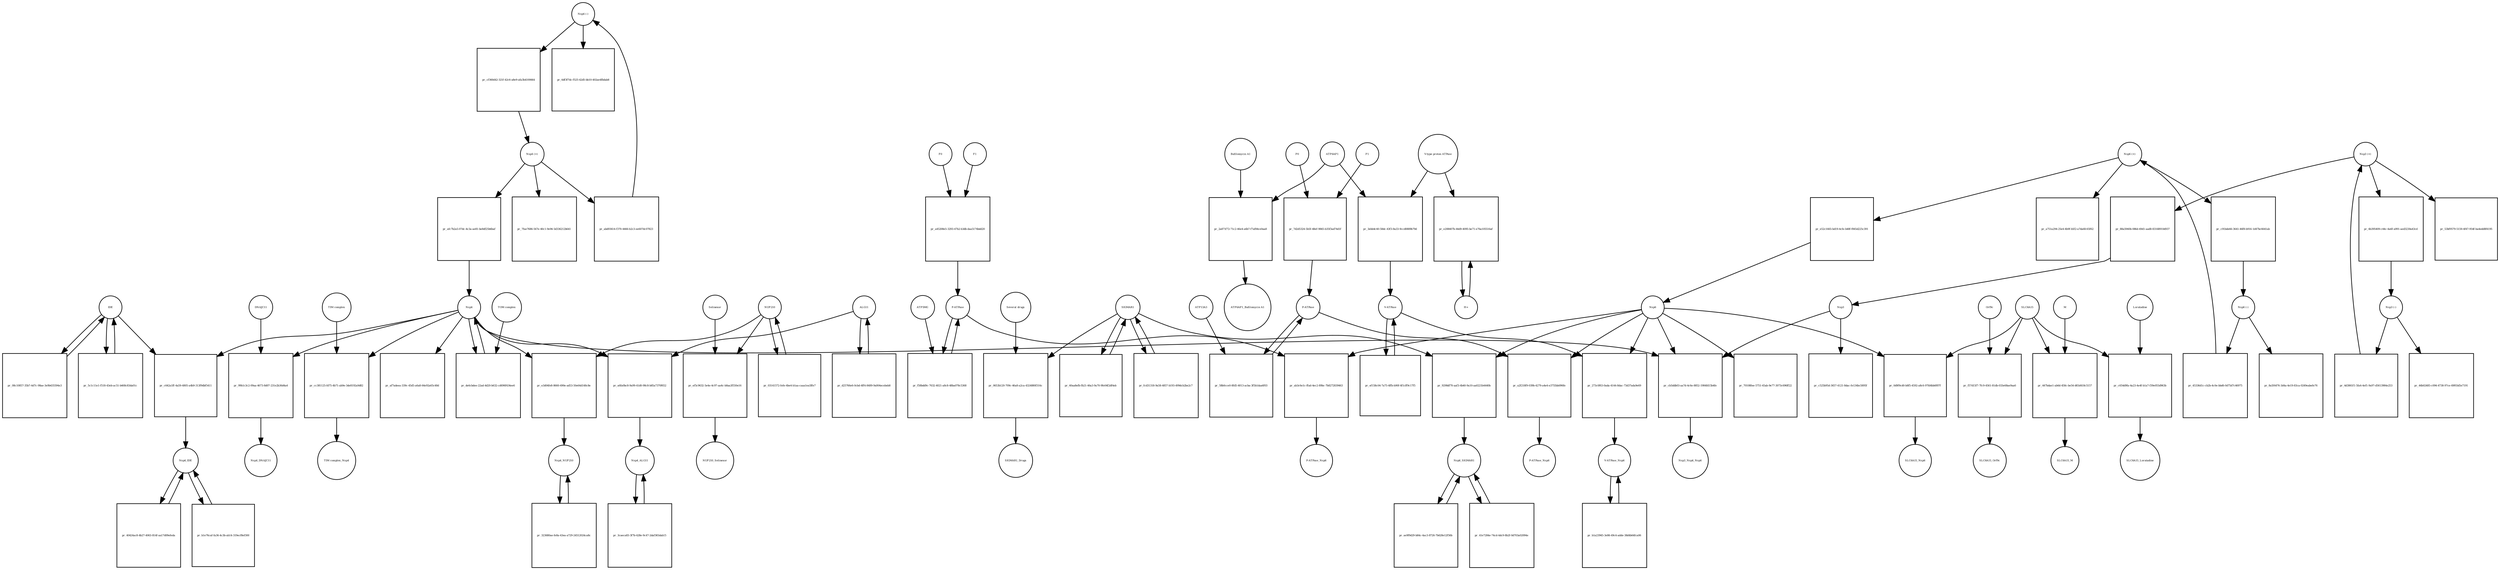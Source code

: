 strict digraph  {
"Nsp4 (-)" [annotation=urn_miriam_pubmed_32353859, bipartite=0, cls="nucleic acid feature", fontsize=4, label="Nsp4 (-)", shape=circle];
"pr_cf360d42-321f-42c6-a8e9-afa3b4100664" [annotation="", bipartite=1, cls=process, fontsize=4, label="pr_cf360d42-321f-42c6-a8e9-afa3b4100664", shape=square];
"Nsp4 (+)" [annotation=urn_miriam_pubmed_32353859, bipartite=0, cls="nucleic acid feature", fontsize=4, label="Nsp4 (+)", shape=circle];
"pr_afc7b2a5-07dc-4c3a-ae81-be8df25b6baf" [annotation="", bipartite=1, cls=process, fontsize=4, label="pr_afc7b2a5-07dc-4c3a-ae81-be8df25b6baf", shape=square];
Nsp4 [annotation="urn_miriam_ncbiprotein_BCD58761|urn_miriam_taxonomy_2697049", bipartite=0, cls=macromolecule, fontsize=4, label=Nsp4, shape=circle];
"pr_af7adeea-339c-45d5-a6a8-64e92a65c48d" [annotation="", bipartite=1, cls=process, fontsize=4, label="pr_af7adeea-339c-45d5-a6a8-64e92a65c48d", shape=square];
"pr_7fae7686-567e-40c1-9e94-5d336212b641" [annotation="", bipartite=1, cls=process, fontsize=4, label="pr_7fae7686-567e-40c1-9e94-5d336212b641", shape=square];
"pr_c642a1ff-4a59-4805-a4b9-313f9dbf5411" [annotation="", bipartite=1, cls=process, fontsize=4, label="pr_c642a1ff-4a59-4805-a4b9-313f9dbf5411", shape=square];
IDE [annotation="urn_miriam_uniprot_P14735|urn_miriam_pubmed_32353859|urn_miriam_doi_10.1210%2Fmend-4-8-1125|urn_miriam_taxonomy_10116", bipartite=0, cls=macromolecule, fontsize=4, label=IDE, shape=circle];
Nsp4_IDE [annotation="", bipartite=0, cls=complex, fontsize=4, label=Nsp4_IDE, shape=circle];
"pr_b1e76caf-fa36-4c3b-ab14-319ecf8ef300" [annotation="", bipartite=1, cls=process, fontsize=4, label="pr_b1e76caf-fa36-4c3b-ab14-319ecf8ef300", shape=square];
"pr_e3d04fe8-8660-490e-ad53-50e64d148c8e" [annotation="", bipartite=1, cls=process, fontsize=4, label="pr_e3d04fe8-8660-490e-ad53-50e64d148c8e", shape=square];
NUP210 [annotation="urn_miriam_uniprot_Q8TEM1|urn_miriam_pubmed_14517331", bipartite=0, cls=macromolecule, fontsize=4, label=NUP210, shape=circle];
Nsp4_NUP210 [annotation=urn_miriam_pubmed_14517331, bipartite=0, cls=complex, fontsize=4, label=Nsp4_NUP210, shape=circle];
"pr_40424ac8-4b27-4063-814f-aa17d09efeda" [annotation="", bipartite=1, cls=process, fontsize=4, label="pr_40424ac8-4b27-4063-814f-aa17d09efeda", shape=square];
"pr_99b1c3c2-09aa-4673-8d07-231e2b36d4a4" [annotation="", bipartite=1, cls=process, fontsize=4, label="pr_99b1c3c2-09aa-4673-8d07-231e2b36d4a4", shape=square];
DNAJC11 [annotation="urn_miriam_uniprot_Q9NVH1|urn_miriam_pubmed_32353859|urn_miriam_pubmed_25997101", bipartite=0, cls=macromolecule, fontsize=4, label=DNAJC11, shape=circle];
Nsp4_DNAJC11 [annotation="urn_miriam_pubmed_25997101|urn_miriam_pubmed_32353859", bipartite=0, cls=complex, fontsize=4, label=Nsp4_DNAJC11, shape=circle];
"pr_323680ae-fe8a-43ea-a729-24512024ca8c" [annotation="", bipartite=1, cls=process, fontsize=4, label="pr_323680ae-fe8a-43ea-a729-24512024ca8c", shape=square];
"pr_a6fa0bc8-9a99-41d0-98c8-b85a7370f652" [annotation="", bipartite=1, cls=process, fontsize=4, label="pr_a6fa0bc8-9a99-41d0-98c8-b85a7370f652", shape=square];
ALG11 [annotation="urn_miriam_uniprot_Q2TAA5|urn_miriam_pubmed_20080937", bipartite=0, cls=macromolecule, fontsize=4, label=ALG11, shape=circle];
Nsp4_ALG11 [annotation=urn_miriam_pubmed_20080937, bipartite=0, cls=complex, fontsize=4, label=Nsp4_ALG11, shape=circle];
"pr_abd93614-f370-4466-b2c3-ee607dc07823" [annotation="", bipartite=1, cls=process, fontsize=4, label="pr_abd93614-f370-4466-b2c3-ee607dc07823", shape=square];
"pr_6df3f7dc-f525-42d5-bb10-402ae4fbdab8" [annotation="", bipartite=1, cls=process, fontsize=4, label="pr_6df3f7dc-f525-42d5-bb10-402ae4fbdab8", shape=square];
"Nsp6 (-)" [annotation=urn_miriam_pubmed_32353859, bipartite=0, cls="nucleic acid feature", fontsize=4, label="Nsp6 (-)", shape=circle];
"pr_45336d1c-cb2b-4c0e-bbd6-0d75d7c46975" [annotation="", bipartite=1, cls=process, fontsize=4, label="pr_45336d1c-cb2b-4c0e-bbd6-0d75d7c46975", shape=square];
"Nsp6 (+)" [annotation=urn_miriam_pubmed_32353859, bipartite=0, cls="nucleic acid feature", fontsize=4, label="Nsp6 (+)", shape=circle];
"pr_e52c1665-bd19-4cfe-b48f-f065d225c391" [annotation="", bipartite=1, cls=process, fontsize=4, label="pr_e52c1665-bd19-4cfe-b48f-f065d225c391", shape=square];
Nsp6 [annotation="urn_miriam_taxonomy_2697049|urn_miriam_pubmed_32353859", bipartite=0, cls=macromolecule, fontsize=4, label=Nsp6, shape=circle];
"pr_70108fee-5751-45ab-9e77-3073c696ff22" [annotation="", bipartite=1, cls=process, fontsize=4, label="pr_70108fee-5751-45ab-9e77-3073c696ff22", shape=square];
"pr_a751a294-25e4-4b9f-b5f2-a7da6fc65f62" [annotation="", bipartite=1, cls=process, fontsize=4, label="pr_a751a294-25e4-4b9f-b5f2-a7da6fc65f62", shape=square];
"pr_ab3c6e1c-ffad-4ec2-89bc-7b8272839463" [annotation="", bipartite=1, cls=process, fontsize=4, label="pr_ab3c6e1c-ffad-4ec2-89bc-7b8272839463", shape=square];
"F-ATPase" [annotation=urn_miriam_uniprot_O75964, bipartite=0, cls=complex, fontsize=4, label="F-ATPase", shape=circle];
"F-ATPase_Nsp6" [annotation="", bipartite=0, cls=complex, fontsize=4, label="F-ATPase_Nsp6", shape=circle];
"pr_a2f218f9-039b-4279-a4e4-e3755bb096fe" [annotation="", bipartite=1, cls=process, fontsize=4, label="pr_a2f218f9-039b-4279-a4e4-e3755bb096fe", shape=square];
"P-ATPase" [annotation="", bipartite=0, cls=complex, fontsize=4, label="P-ATPase", shape=circle];
"P-ATPase_Nsp6" [annotation="", bipartite=0, cls=complex, fontsize=4, label="P-ATPase_Nsp6", shape=circle];
"pr_9298df70-aaf3-4b40-9a10-aa0221b4440b" [annotation="", bipartite=1, cls=process, fontsize=4, label="pr_9298df70-aaf3-4b40-9a10-aa0221b4440b", shape=square];
SIGMAR1 [annotation="urn_miriam_uniprot_Q99720|urn_miriam_doi_10.1074%2Fjbc.272.43.27107|urn_miriam_pubmed_32353859|urn_miriam_pubmed_10406945", bipartite=0, cls=macromolecule, fontsize=4, label=SIGMAR1, shape=circle];
Nsp6_SIGMAR1 [annotation=urn_miriam_pubmed_10406945, bipartite=0, cls=complex, fontsize=4, label=Nsp6_SIGMAR1, shape=circle];
"pr_41e7284e-74cd-4dc9-8b2f-0d703a02094e" [annotation="", bipartite=1, cls=process, fontsize=4, label="pr_41e7284e-74cd-4dc9-8b2f-0d703a02094e", shape=square];
"pr_273c0f63-0ada-4144-8dac-73d37ada9e69" [annotation="", bipartite=1, cls=process, fontsize=4, label="pr_273c0f63-0ada-4144-8dac-73d37ada9e69", shape=square];
"V-ATPase" [annotation=urn_miriam_uniprot_Q15904, bipartite=0, cls=complex, fontsize=4, label="V-ATPase", shape=circle];
"V-ATPase_Nsp6" [annotation=urn_miriam_uniprot_Q15904, bipartite=0, cls=complex, fontsize=4, label="V-ATPase_Nsp6", shape=circle];
"pr_c91bde66-3641-46f8-b916-1d47bc6641ab" [annotation="", bipartite=1, cls=process, fontsize=4, label="pr_c91bde66-3641-46f8-b916-1d47bc6641ab", shape=square];
"pr_8a5f4476-3d4a-4e19-83ca-0249eabefe76" [annotation="", bipartite=1, cls=process, fontsize=4, label="pr_8a5f4476-3d4a-4e19-83ca-0249eabefe76", shape=square];
"pr_cc381125-fd75-4b71-ab9e-3de8192a9d82" [annotation="", bipartite=1, cls=process, fontsize=4, label="pr_cc381125-fd75-4b71-ab9e-3de8192a9d82", shape=square];
"TIM complex" [annotation="", bipartite=0, cls=complex, fontsize=4, label="TIM complex", shape=circle];
"TIM complex_Nsp4" [annotation=urn_miriam_pubmed_32353859, bipartite=0, cls=complex, fontsize=4, label="TIM complex_Nsp4", shape=circle];
"pr_08c10857-35b7-4d7c-98ae-3e9b435594e3" [annotation="", bipartite=1, cls=process, fontsize=4, label="pr_08c10857-35b7-4d7c-98ae-3e9b435594e3", shape=square];
"Nsp3 (-)" [annotation=urn_miriam_pubmed_32353859, bipartite=0, cls="nucleic acid feature", fontsize=4, label="Nsp3 (-)", shape=circle];
"pr_4d3861f1-5fa4-4ef1-9a97-d5613984e253" [annotation="", bipartite=1, cls=process, fontsize=4, label="pr_4d3861f1-5fa4-4ef1-9a97-d5613984e253", shape=square];
"Nsp3 (+)" [annotation=urn_miriam_pubmed_32353859, bipartite=0, cls="nucleic acid feature", fontsize=4, label="Nsp3 (+)", shape=circle];
"pr_4b395409-c44c-4a6f-a991-aed3230a43cd" [annotation="", bipartite=1, cls=process, fontsize=4, label="pr_4b395409-c44c-4a6f-a991-aed3230a43cd", shape=square];
"pr_88a5940b-086d-49d1-aad8-83168910d937" [annotation="", bipartite=1, cls=process, fontsize=4, label="pr_88a5940b-086d-49d1-aad8-83168910d937", shape=square];
Nsp3 [annotation="urn_miriam_taxonomy_2697049|urn_miriam_pubmed_32353859", bipartite=0, cls=macromolecule, fontsize=4, label=Nsp3, shape=circle];
"pr_44b02485-c094-4738-97ce-69f03d5e7191" [annotation="", bipartite=1, cls=process, fontsize=4, label="pr_44b02485-c094-4738-97ce-69f03d5e7191", shape=square];
"pr_53bf9579-5159-4f47-954f-ba4edd8f4195" [annotation="", bipartite=1, cls=process, fontsize=4, label="pr_53bf9579-5159-4f47-954f-ba4edd8f4195", shape=square];
"pr_c525b95d-3657-4121-8dac-fe134bc5895f" [annotation="", bipartite=1, cls=process, fontsize=4, label="pr_c525b95d-3657-4121-8dac-fe134bc5895f", shape=square];
"pr_cb5ddb03-aa7d-4c6e-8852-1984fd15b4fe" [annotation="", bipartite=1, cls=process, fontsize=4, label="pr_cb5ddb03-aa7d-4c6e-8852-1984fd15b4fe", shape=square];
Nsp3_Nsp4_Nsp6 [annotation="urn_miriam_pubmed_32353859|urn_miriam_pubmed_29128390|urn_miriam_doi_10.1016%2Fj.virol.2017.07.019|urn_miriam_taxonomy_694009", bipartite=0, cls=complex, fontsize=4, label=Nsp3_Nsp4_Nsp6, shape=circle];
"pr_ef5c9632-5e4e-4c97-aa4c-b8aa3f550e16" [annotation="", bipartite=1, cls=process, fontsize=4, label="pr_ef5c9632-5e4e-4c97-aa4c-b8aa3f550e16", shape=square];
Selinexor [annotation=urn_miriam_pubmed_32353859, bipartite=0, cls="simple chemical", fontsize=4, label=Selinexor, shape=circle];
NUP210_Selinexor [annotation=urn_miriam_pubmed_32353859, bipartite=0, cls=complex, fontsize=4, label=NUP210_Selinexor, shape=circle];
"pr_0d9f9cd0-b8f5-4592-a8c6-97fd4bb0f87f" [annotation="", bipartite=1, cls=process, fontsize=4, label="pr_0d9f9cd0-b8f5-4592-a8c6-97fd4bb0f87f", shape=square];
SLC6A15 [annotation="urn_miriam_pubmed_32353859|urn_miriam_uniprot_Q8IY34", bipartite=0, cls=macromolecule, fontsize=4, label=SLC6A15, shape=circle];
SLC6A15_Nsp6 [annotation=urn_miriam_pubmed_32353859, bipartite=0, cls=complex, fontsize=4, label=SLC6A15_Nsp6, shape=circle];
"pr_f57d15f7-7fc9-4561-81db-033e68ae9aa6" [annotation="", bipartite=1, cls=process, fontsize=4, label="pr_f57d15f7-7fc9-4561-81db-033e68ae9aa6", shape=square];
Orf9c [annotation=urn_miriam_taxonomy_2697049, bipartite=0, cls=macromolecule, fontsize=4, label=Orf9c, shape=circle];
SLC6A15_Orf9c [annotation=urn_miriam_pubmed_32353859, bipartite=0, cls=complex, fontsize=4, label=SLC6A15_Orf9c, shape=circle];
"pr_447bdae1-ab6d-458c-be54-d65d418c5157" [annotation="", bipartite=1, cls=process, fontsize=4, label="pr_447bdae1-ab6d-458c-be54-d65d418c5157", shape=square];
M [annotation=urn_miriam_taxonomy_2697049, bipartite=0, cls=macromolecule, fontsize=4, label=M, shape=circle];
SLC6A15_M [annotation=urn_miriam_pubmed_32353859, bipartite=0, cls=complex, fontsize=4, label=SLC6A15_M, shape=circle];
"pr_c654d9fa-4a23-4e4f-b1a7-f39e055d963b" [annotation="", bipartite=1, cls=process, fontsize=4, label="pr_c654d9fa-4a23-4e4f-b1a7-f39e055d963b", shape=square];
Loratadine [annotation=urn_miriam_pubmed_123134323, bipartite=0, cls="simple chemical", fontsize=4, label=Loratadine, shape=circle];
SLC6A15_Loratadine [annotation="", bipartite=0, cls=complex, fontsize=4, label=SLC6A15_Loratadine, shape=circle];
ATP6AP1 [annotation="urn_miriam_uniprot_Q15904|urn_miriam_pubmed_27231034", bipartite=0, cls=macromolecule, fontsize=4, label=ATP6AP1, shape=circle];
"pr_2a871f72-71c2-46e4-a6b7-f7af84ce0aa8" [annotation="", bipartite=1, cls=process, fontsize=4, label="pr_2a871f72-71c2-46e4-a6b7-f7af84ce0aa8", shape=square];
"Bafilomycin A1" [annotation="", bipartite=0, cls="simple chemical", fontsize=4, label="Bafilomycin A1", shape=circle];
"ATP6AP1_Bafilomycin A1" [annotation="", bipartite=0, cls=complex, fontsize=4, label="ATP6AP1_Bafilomycin A1", shape=circle];
"Several drugs" [annotation="", bipartite=0, cls="simple chemical", fontsize=4, label="Several drugs", shape=circle];
"pr_0653b120-709c-46a8-a2ca-4324880f316c" [annotation="", bipartite=1, cls=process, fontsize=4, label="pr_0653b120-709c-46a8-a2ca-4324880f316c", shape=square];
SIGMAR1_Drugs [annotation=urn_miriam_pubmed_32353859, bipartite=0, cls=complex, fontsize=4, label=SIGMAR1_Drugs, shape=circle];
"pr_de6cbdee-22ad-4d20-b632-cd696f434ee6" [annotation="", bipartite=1, cls=process, fontsize=4, label="pr_de6cbdee-22ad-4d20-b632-cd696f434ee6", shape=square];
"TOM complex" [annotation="", bipartite=0, cls=complex, fontsize=4, label="TOM complex", shape=circle];
ATP13A3 [annotation=urn_miriam_uniprot_Q9H7F0, bipartite=0, cls=macromolecule, fontsize=4, label=ATP13A3, shape=circle];
"pr_58b0cce0-8fd5-4013-acba-3f5b1daa6f03" [annotation="", bipartite=1, cls=process, fontsize=4, label="pr_58b0cce0-8fd5-4013-acba-3f5b1daa6f03", shape=square];
P1 [annotation="", bipartite=0, cls=complex, fontsize=4, label=P1, shape=circle];
"pr_7d2d5324-5b5f-48ef-9845-b35f3ad74d1f" [annotation="", bipartite=1, cls=process, fontsize=4, label="pr_7d2d5324-5b5f-48ef-9845-b35f3ad74d1f", shape=square];
P0 [annotation="", bipartite=0, cls=complex, fontsize=4, label=P0, shape=circle];
"pr_03141572-fefe-4be4-b1aa-caaa1ea5ffe7" [annotation="", bipartite=1, cls=process, fontsize=4, label="pr_03141572-fefe-4be4-b1aa-caaa1ea5ffe7", shape=square];
"pr_5c1c11e1-f518-43eb-ac51-b468c83da01c" [annotation="", bipartite=1, cls=process, fontsize=4, label="pr_5c1c11e1-f518-43eb-ac51-b468c83da01c", shape=square];
"pr_40aa8efb-fb21-46a3-9a70-9fe04f2df4eb" [annotation="", bipartite=1, cls=process, fontsize=4, label="pr_40aa8efb-fb21-46a3-9a70-9fe04f2df4eb", shape=square];
"pr_fcd31318-9a58-4857-b193-499dcb2be2c7" [annotation="", bipartite=1, cls=process, fontsize=4, label="pr_fcd31318-9a58-4857-b193-499dcb2be2c7", shape=square];
"pr_ae9f9d29-b84c-4ac3-8726-7b628e12f56b" [annotation="", bipartite=1, cls=process, fontsize=4, label="pr_ae9f9d29-b84c-4ac3-8726-7b628e12f56b", shape=square];
"pr_3caeca83-3f7b-428e-9c47-2daf365dab15" [annotation="", bipartite=1, cls=process, fontsize=4, label="pr_3caeca83-3f7b-428e-9c47-2daf365dab15", shape=square];
"pr_d25766e6-0cbd-4ff4-8489-9a004ecebeb8" [annotation="", bipartite=1, cls=process, fontsize=4, label="pr_d25766e6-0cbd-4ff4-8489-9a004ecebeb8", shape=square];
"H+" [annotation="urn_miriam_obo.chebi_CHEBI%3A15378", bipartite=0, cls="simple chemical", fontsize=4, label="H+", shape=circle];
"pr_e208407b-44d9-4095-be71-e76a105516af" [annotation="", bipartite=1, cls=process, fontsize=4, label="pr_e208407b-44d9-4095-be71-e76a105516af", shape=square];
"V-type proton ATPase" [annotation="urn_miriam_obo.go_GO%3A0046611", bipartite=0, cls=complex, fontsize=4, label="V-type proton ATPase", shape=circle];
"pr_3ebb4c40-58dc-43f3-8a33-9ccd0889b79d" [annotation="", bipartite=1, cls=process, fontsize=4, label="pr_3ebb4c40-58dc-43f3-8a33-9ccd0889b79d", shape=square];
"pr_ef158c04-7a75-4ffb-b90f-6f1cff9c17f5" [annotation="", bipartite=1, cls=process, fontsize=4, label="pr_ef158c04-7a75-4ffb-b90f-6f1cff9c17f5", shape=square];
"pr_b1a23945-3e86-49c4-adde-38d4b64fca06" [annotation="", bipartite=1, cls=process, fontsize=4, label="pr_b1a23945-3e86-49c4-adde-38d4b64fca06", shape=square];
ATP5MG [annotation=urn_miriam_uniprot_O75964, bipartite=0, cls=macromolecule, fontsize=4, label=ATP5MG, shape=circle];
"pr_f58bdd9c-7632-4021-a8c8-48ba078c5368" [annotation="", bipartite=1, cls=process, fontsize=4, label="pr_f58bdd9c-7632-4021-a8c8-48ba078c5368", shape=square];
F1 [annotation="", bipartite=0, cls=complex, fontsize=4, label=F1, shape=circle];
"pr_a45208e5-3293-47b2-b3db-daa5174bdd20" [annotation="", bipartite=1, cls=process, fontsize=4, label="pr_a45208e5-3293-47b2-b3db-daa5174bdd20", shape=square];
F0 [annotation="", bipartite=0, cls=complex, fontsize=4, label=F0, shape=circle];
"Nsp4 (-)" -> "pr_cf360d42-321f-42c6-a8e9-afa3b4100664"  [annotation="", interaction_type=consumption];
"Nsp4 (-)" -> "pr_6df3f7dc-f525-42d5-bb10-402ae4fbdab8"  [annotation="", interaction_type=consumption];
"pr_cf360d42-321f-42c6-a8e9-afa3b4100664" -> "Nsp4 (+)"  [annotation="", interaction_type=production];
"Nsp4 (+)" -> "pr_afc7b2a5-07dc-4c3a-ae81-be8df25b6baf"  [annotation="", interaction_type=consumption];
"Nsp4 (+)" -> "pr_7fae7686-567e-40c1-9e94-5d336212b641"  [annotation="", interaction_type=consumption];
"Nsp4 (+)" -> "pr_abd93614-f370-4466-b2c3-ee607dc07823"  [annotation="", interaction_type=consumption];
"pr_afc7b2a5-07dc-4c3a-ae81-be8df25b6baf" -> Nsp4  [annotation="", interaction_type=production];
Nsp4 -> "pr_af7adeea-339c-45d5-a6a8-64e92a65c48d"  [annotation="", interaction_type=consumption];
Nsp4 -> "pr_c642a1ff-4a59-4805-a4b9-313f9dbf5411"  [annotation="", interaction_type=consumption];
Nsp4 -> "pr_e3d04fe8-8660-490e-ad53-50e64d148c8e"  [annotation="", interaction_type=consumption];
Nsp4 -> "pr_99b1c3c2-09aa-4673-8d07-231e2b36d4a4"  [annotation="", interaction_type=consumption];
Nsp4 -> "pr_a6fa0bc8-9a99-41d0-98c8-b85a7370f652"  [annotation="", interaction_type=consumption];
Nsp4 -> "pr_cc381125-fd75-4b71-ab9e-3de8192a9d82"  [annotation="", interaction_type=consumption];
Nsp4 -> "pr_cb5ddb03-aa7d-4c6e-8852-1984fd15b4fe"  [annotation="", interaction_type=consumption];
Nsp4 -> "pr_de6cbdee-22ad-4d20-b632-cd696f434ee6"  [annotation="", interaction_type=consumption];
"pr_c642a1ff-4a59-4805-a4b9-313f9dbf5411" -> Nsp4_IDE  [annotation="", interaction_type=production];
IDE -> "pr_c642a1ff-4a59-4805-a4b9-313f9dbf5411"  [annotation="", interaction_type=consumption];
IDE -> "pr_08c10857-35b7-4d7c-98ae-3e9b435594e3"  [annotation="", interaction_type=consumption];
IDE -> "pr_5c1c11e1-f518-43eb-ac51-b468c83da01c"  [annotation="", interaction_type=consumption];
Nsp4_IDE -> "pr_b1e76caf-fa36-4c3b-ab14-319ecf8ef300"  [annotation="", interaction_type=consumption];
Nsp4_IDE -> "pr_40424ac8-4b27-4063-814f-aa17d09efeda"  [annotation="", interaction_type=consumption];
"pr_b1e76caf-fa36-4c3b-ab14-319ecf8ef300" -> Nsp4_IDE  [annotation="", interaction_type=production];
"pr_e3d04fe8-8660-490e-ad53-50e64d148c8e" -> Nsp4_NUP210  [annotation="", interaction_type=production];
NUP210 -> "pr_e3d04fe8-8660-490e-ad53-50e64d148c8e"  [annotation="", interaction_type=consumption];
NUP210 -> "pr_ef5c9632-5e4e-4c97-aa4c-b8aa3f550e16"  [annotation="", interaction_type=consumption];
NUP210 -> "pr_03141572-fefe-4be4-b1aa-caaa1ea5ffe7"  [annotation="", interaction_type=consumption];
Nsp4_NUP210 -> "pr_323680ae-fe8a-43ea-a729-24512024ca8c"  [annotation="", interaction_type=consumption];
"pr_40424ac8-4b27-4063-814f-aa17d09efeda" -> Nsp4_IDE  [annotation="", interaction_type=production];
"pr_99b1c3c2-09aa-4673-8d07-231e2b36d4a4" -> Nsp4_DNAJC11  [annotation="", interaction_type=production];
DNAJC11 -> "pr_99b1c3c2-09aa-4673-8d07-231e2b36d4a4"  [annotation="", interaction_type=consumption];
"pr_323680ae-fe8a-43ea-a729-24512024ca8c" -> Nsp4_NUP210  [annotation="", interaction_type=production];
"pr_a6fa0bc8-9a99-41d0-98c8-b85a7370f652" -> Nsp4_ALG11  [annotation="", interaction_type=production];
ALG11 -> "pr_a6fa0bc8-9a99-41d0-98c8-b85a7370f652"  [annotation="", interaction_type=consumption];
ALG11 -> "pr_d25766e6-0cbd-4ff4-8489-9a004ecebeb8"  [annotation="", interaction_type=consumption];
Nsp4_ALG11 -> "pr_3caeca83-3f7b-428e-9c47-2daf365dab15"  [annotation="", interaction_type=consumption];
"pr_abd93614-f370-4466-b2c3-ee607dc07823" -> "Nsp4 (-)"  [annotation="", interaction_type=production];
"Nsp6 (-)" -> "pr_45336d1c-cb2b-4c0e-bbd6-0d75d7c46975"  [annotation="", interaction_type=consumption];
"Nsp6 (-)" -> "pr_8a5f4476-3d4a-4e19-83ca-0249eabefe76"  [annotation="", interaction_type=consumption];
"pr_45336d1c-cb2b-4c0e-bbd6-0d75d7c46975" -> "Nsp6 (+)"  [annotation="", interaction_type=production];
"Nsp6 (+)" -> "pr_e52c1665-bd19-4cfe-b48f-f065d225c391"  [annotation="", interaction_type=consumption];
"Nsp6 (+)" -> "pr_a751a294-25e4-4b9f-b5f2-a7da6fc65f62"  [annotation="", interaction_type=consumption];
"Nsp6 (+)" -> "pr_c91bde66-3641-46f8-b916-1d47bc6641ab"  [annotation="", interaction_type=consumption];
"pr_e52c1665-bd19-4cfe-b48f-f065d225c391" -> Nsp6  [annotation="", interaction_type=production];
Nsp6 -> "pr_70108fee-5751-45ab-9e77-3073c696ff22"  [annotation="", interaction_type=consumption];
Nsp6 -> "pr_ab3c6e1c-ffad-4ec2-89bc-7b8272839463"  [annotation="", interaction_type=consumption];
Nsp6 -> "pr_a2f218f9-039b-4279-a4e4-e3755bb096fe"  [annotation="", interaction_type=consumption];
Nsp6 -> "pr_9298df70-aaf3-4b40-9a10-aa0221b4440b"  [annotation="", interaction_type=consumption];
Nsp6 -> "pr_273c0f63-0ada-4144-8dac-73d37ada9e69"  [annotation="", interaction_type=consumption];
Nsp6 -> "pr_cb5ddb03-aa7d-4c6e-8852-1984fd15b4fe"  [annotation="", interaction_type=consumption];
Nsp6 -> "pr_0d9f9cd0-b8f5-4592-a8c6-97fd4bb0f87f"  [annotation="", interaction_type=consumption];
"pr_ab3c6e1c-ffad-4ec2-89bc-7b8272839463" -> "F-ATPase_Nsp6"  [annotation="", interaction_type=production];
"F-ATPase" -> "pr_ab3c6e1c-ffad-4ec2-89bc-7b8272839463"  [annotation="", interaction_type=consumption];
"F-ATPase" -> "pr_f58bdd9c-7632-4021-a8c8-48ba078c5368"  [annotation="", interaction_type=consumption];
"pr_a2f218f9-039b-4279-a4e4-e3755bb096fe" -> "P-ATPase_Nsp6"  [annotation="", interaction_type=production];
"P-ATPase" -> "pr_a2f218f9-039b-4279-a4e4-e3755bb096fe"  [annotation="", interaction_type=consumption];
"P-ATPase" -> "pr_58b0cce0-8fd5-4013-acba-3f5b1daa6f03"  [annotation="", interaction_type=consumption];
"pr_9298df70-aaf3-4b40-9a10-aa0221b4440b" -> Nsp6_SIGMAR1  [annotation="", interaction_type=production];
SIGMAR1 -> "pr_9298df70-aaf3-4b40-9a10-aa0221b4440b"  [annotation="", interaction_type=consumption];
SIGMAR1 -> "pr_0653b120-709c-46a8-a2ca-4324880f316c"  [annotation="", interaction_type=consumption];
SIGMAR1 -> "pr_40aa8efb-fb21-46a3-9a70-9fe04f2df4eb"  [annotation="", interaction_type=consumption];
SIGMAR1 -> "pr_fcd31318-9a58-4857-b193-499dcb2be2c7"  [annotation="", interaction_type=consumption];
Nsp6_SIGMAR1 -> "pr_41e7284e-74cd-4dc9-8b2f-0d703a02094e"  [annotation="", interaction_type=consumption];
Nsp6_SIGMAR1 -> "pr_ae9f9d29-b84c-4ac3-8726-7b628e12f56b"  [annotation="", interaction_type=consumption];
"pr_41e7284e-74cd-4dc9-8b2f-0d703a02094e" -> Nsp6_SIGMAR1  [annotation="", interaction_type=production];
"pr_273c0f63-0ada-4144-8dac-73d37ada9e69" -> "V-ATPase_Nsp6"  [annotation="", interaction_type=production];
"V-ATPase" -> "pr_273c0f63-0ada-4144-8dac-73d37ada9e69"  [annotation="", interaction_type=consumption];
"V-ATPase" -> "pr_ef158c04-7a75-4ffb-b90f-6f1cff9c17f5"  [annotation="", interaction_type=consumption];
"V-ATPase_Nsp6" -> "pr_b1a23945-3e86-49c4-adde-38d4b64fca06"  [annotation="", interaction_type=consumption];
"pr_c91bde66-3641-46f8-b916-1d47bc6641ab" -> "Nsp6 (-)"  [annotation="", interaction_type=production];
"pr_cc381125-fd75-4b71-ab9e-3de8192a9d82" -> "TIM complex_Nsp4"  [annotation="", interaction_type=production];
"TIM complex" -> "pr_cc381125-fd75-4b71-ab9e-3de8192a9d82"  [annotation="", interaction_type=consumption];
"pr_08c10857-35b7-4d7c-98ae-3e9b435594e3" -> IDE  [annotation="", interaction_type=production];
"Nsp3 (-)" -> "pr_4d3861f1-5fa4-4ef1-9a97-d5613984e253"  [annotation="", interaction_type=consumption];
"Nsp3 (-)" -> "pr_44b02485-c094-4738-97ce-69f03d5e7191"  [annotation="", interaction_type=consumption];
"pr_4d3861f1-5fa4-4ef1-9a97-d5613984e253" -> "Nsp3 (+)"  [annotation="", interaction_type=production];
"Nsp3 (+)" -> "pr_4b395409-c44c-4a6f-a991-aed3230a43cd"  [annotation="", interaction_type=consumption];
"Nsp3 (+)" -> "pr_88a5940b-086d-49d1-aad8-83168910d937"  [annotation="", interaction_type=consumption];
"Nsp3 (+)" -> "pr_53bf9579-5159-4f47-954f-ba4edd8f4195"  [annotation="", interaction_type=consumption];
"pr_4b395409-c44c-4a6f-a991-aed3230a43cd" -> "Nsp3 (-)"  [annotation="", interaction_type=production];
"pr_88a5940b-086d-49d1-aad8-83168910d937" -> Nsp3  [annotation="", interaction_type=production];
Nsp3 -> "pr_c525b95d-3657-4121-8dac-fe134bc5895f"  [annotation="", interaction_type=consumption];
Nsp3 -> "pr_cb5ddb03-aa7d-4c6e-8852-1984fd15b4fe"  [annotation="", interaction_type=consumption];
"pr_cb5ddb03-aa7d-4c6e-8852-1984fd15b4fe" -> Nsp3_Nsp4_Nsp6  [annotation="", interaction_type=production];
"pr_ef5c9632-5e4e-4c97-aa4c-b8aa3f550e16" -> NUP210_Selinexor  [annotation="", interaction_type=production];
Selinexor -> "pr_ef5c9632-5e4e-4c97-aa4c-b8aa3f550e16"  [annotation="", interaction_type=consumption];
"pr_0d9f9cd0-b8f5-4592-a8c6-97fd4bb0f87f" -> SLC6A15_Nsp6  [annotation="", interaction_type=production];
SLC6A15 -> "pr_0d9f9cd0-b8f5-4592-a8c6-97fd4bb0f87f"  [annotation="", interaction_type=consumption];
SLC6A15 -> "pr_f57d15f7-7fc9-4561-81db-033e68ae9aa6"  [annotation="", interaction_type=consumption];
SLC6A15 -> "pr_447bdae1-ab6d-458c-be54-d65d418c5157"  [annotation="", interaction_type=consumption];
SLC6A15 -> "pr_c654d9fa-4a23-4e4f-b1a7-f39e055d963b"  [annotation="", interaction_type=consumption];
"pr_f57d15f7-7fc9-4561-81db-033e68ae9aa6" -> SLC6A15_Orf9c  [annotation="", interaction_type=production];
Orf9c -> "pr_f57d15f7-7fc9-4561-81db-033e68ae9aa6"  [annotation="", interaction_type=consumption];
"pr_447bdae1-ab6d-458c-be54-d65d418c5157" -> SLC6A15_M  [annotation="", interaction_type=production];
M -> "pr_447bdae1-ab6d-458c-be54-d65d418c5157"  [annotation="", interaction_type=consumption];
"pr_c654d9fa-4a23-4e4f-b1a7-f39e055d963b" -> SLC6A15_Loratadine  [annotation="", interaction_type=production];
Loratadine -> "pr_c654d9fa-4a23-4e4f-b1a7-f39e055d963b"  [annotation="", interaction_type=consumption];
ATP6AP1 -> "pr_2a871f72-71c2-46e4-a6b7-f7af84ce0aa8"  [annotation="", interaction_type=consumption];
ATP6AP1 -> "pr_3ebb4c40-58dc-43f3-8a33-9ccd0889b79d"  [annotation="", interaction_type=consumption];
"pr_2a871f72-71c2-46e4-a6b7-f7af84ce0aa8" -> "ATP6AP1_Bafilomycin A1"  [annotation="", interaction_type=production];
"Bafilomycin A1" -> "pr_2a871f72-71c2-46e4-a6b7-f7af84ce0aa8"  [annotation="", interaction_type=consumption];
"Several drugs" -> "pr_0653b120-709c-46a8-a2ca-4324880f316c"  [annotation="", interaction_type=consumption];
"pr_0653b120-709c-46a8-a2ca-4324880f316c" -> SIGMAR1_Drugs  [annotation="", interaction_type=production];
"pr_de6cbdee-22ad-4d20-b632-cd696f434ee6" -> Nsp4  [annotation="", interaction_type=production];
"TOM complex" -> "pr_de6cbdee-22ad-4d20-b632-cd696f434ee6"  [annotation="urn_miriam_pubmed_32353859|urn_miriam_taxonomy_2697049", interaction_type=stimulation];
ATP13A3 -> "pr_58b0cce0-8fd5-4013-acba-3f5b1daa6f03"  [annotation="", interaction_type=consumption];
"pr_58b0cce0-8fd5-4013-acba-3f5b1daa6f03" -> "P-ATPase"  [annotation="", interaction_type=production];
P1 -> "pr_7d2d5324-5b5f-48ef-9845-b35f3ad74d1f"  [annotation="", interaction_type=consumption];
"pr_7d2d5324-5b5f-48ef-9845-b35f3ad74d1f" -> "P-ATPase"  [annotation="", interaction_type=production];
P0 -> "pr_7d2d5324-5b5f-48ef-9845-b35f3ad74d1f"  [annotation="", interaction_type=consumption];
"pr_03141572-fefe-4be4-b1aa-caaa1ea5ffe7" -> NUP210  [annotation="", interaction_type=production];
"pr_5c1c11e1-f518-43eb-ac51-b468c83da01c" -> IDE  [annotation="", interaction_type=production];
"pr_40aa8efb-fb21-46a3-9a70-9fe04f2df4eb" -> SIGMAR1  [annotation="", interaction_type=production];
"pr_fcd31318-9a58-4857-b193-499dcb2be2c7" -> SIGMAR1  [annotation="", interaction_type=production];
"pr_ae9f9d29-b84c-4ac3-8726-7b628e12f56b" -> Nsp6_SIGMAR1  [annotation="", interaction_type=production];
"pr_3caeca83-3f7b-428e-9c47-2daf365dab15" -> Nsp4_ALG11  [annotation="", interaction_type=production];
"pr_d25766e6-0cbd-4ff4-8489-9a004ecebeb8" -> ALG11  [annotation="", interaction_type=production];
"H+" -> "pr_e208407b-44d9-4095-be71-e76a105516af"  [annotation="", interaction_type=consumption];
"pr_e208407b-44d9-4095-be71-e76a105516af" -> "H+"  [annotation="", interaction_type=production];
"V-type proton ATPase" -> "pr_e208407b-44d9-4095-be71-e76a105516af"  [annotation=urn_miriam_pubmed_22335796, interaction_type=catalysis];
"V-type proton ATPase" -> "pr_3ebb4c40-58dc-43f3-8a33-9ccd0889b79d"  [annotation="", interaction_type=consumption];
"pr_3ebb4c40-58dc-43f3-8a33-9ccd0889b79d" -> "V-ATPase"  [annotation="", interaction_type=production];
"pr_ef158c04-7a75-4ffb-b90f-6f1cff9c17f5" -> "V-ATPase"  [annotation="", interaction_type=production];
"pr_b1a23945-3e86-49c4-adde-38d4b64fca06" -> "V-ATPase_Nsp6"  [annotation="", interaction_type=production];
ATP5MG -> "pr_f58bdd9c-7632-4021-a8c8-48ba078c5368"  [annotation="", interaction_type=consumption];
"pr_f58bdd9c-7632-4021-a8c8-48ba078c5368" -> "F-ATPase"  [annotation="", interaction_type=production];
F1 -> "pr_a45208e5-3293-47b2-b3db-daa5174bdd20"  [annotation="", interaction_type=consumption];
"pr_a45208e5-3293-47b2-b3db-daa5174bdd20" -> "F-ATPase"  [annotation="", interaction_type=production];
F0 -> "pr_a45208e5-3293-47b2-b3db-daa5174bdd20"  [annotation="", interaction_type=consumption];
}
